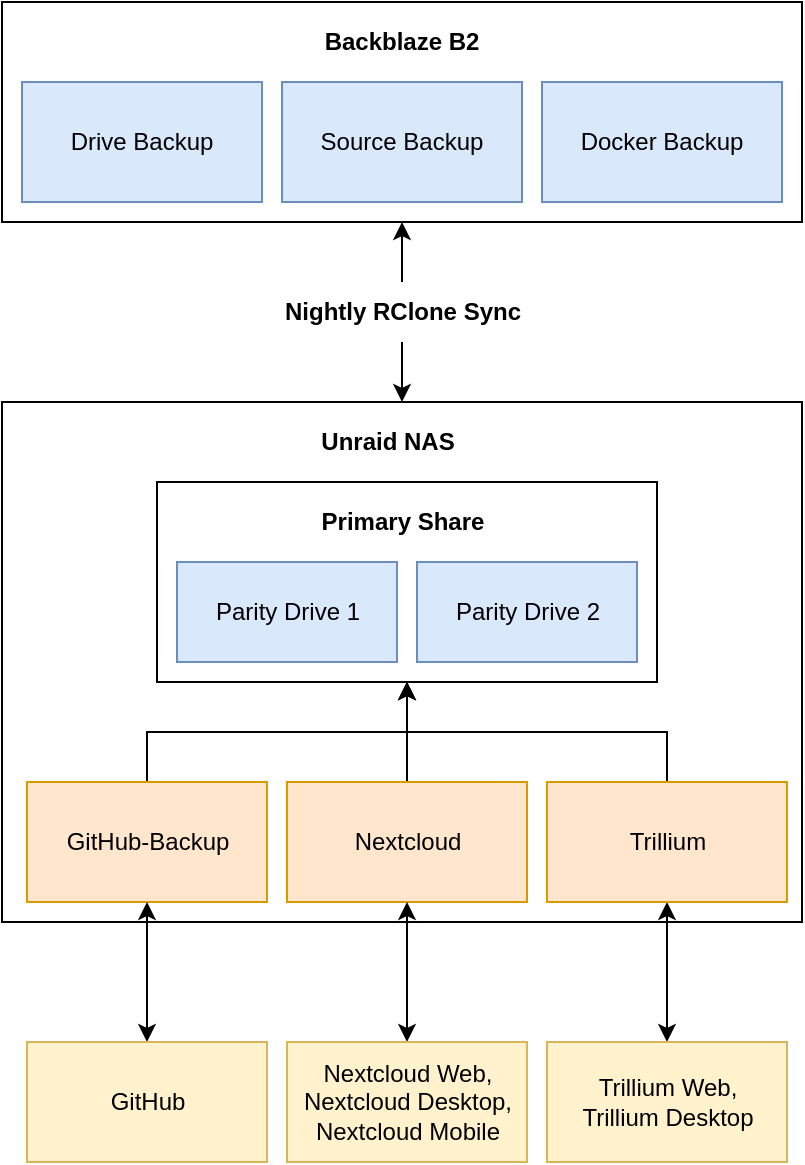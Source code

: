 <mxfile version="16.0.3" type="device"><diagram id="r6VfqMd30a8soXkH29mG" name="Page-1"><mxGraphModel dx="1422" dy="754" grid="1" gridSize="10" guides="1" tooltips="1" connect="1" arrows="1" fold="1" page="1" pageScale="1" pageWidth="850" pageHeight="1100" math="0" shadow="0"><root><mxCell id="0"/><mxCell id="1" parent="0"/><mxCell id="HXGBj7nJmLTQ4qC30ZYF-20" value="" style="rounded=0;whiteSpace=wrap;html=1;" parent="1" vertex="1"><mxGeometry x="225" y="420" width="400" height="260" as="geometry"/></mxCell><mxCell id="HXGBj7nJmLTQ4qC30ZYF-14" value="" style="group;" parent="1" vertex="1" connectable="0"><mxGeometry x="225" y="220" width="400" height="110" as="geometry"/></mxCell><mxCell id="HXGBj7nJmLTQ4qC30ZYF-7" value="" style="rounded=0;whiteSpace=wrap;html=1;" parent="HXGBj7nJmLTQ4qC30ZYF-14" vertex="1"><mxGeometry width="400" height="110" as="geometry"/></mxCell><mxCell id="HXGBj7nJmLTQ4qC30ZYF-8" value="&lt;b&gt;Backblaze B2&lt;/b&gt;" style="text;html=1;strokeColor=none;fillColor=none;align=center;verticalAlign=middle;whiteSpace=wrap;rounded=0;" parent="HXGBj7nJmLTQ4qC30ZYF-14" vertex="1"><mxGeometry x="160" y="10" width="80" height="20" as="geometry"/></mxCell><mxCell id="HXGBj7nJmLTQ4qC30ZYF-10" value="Drive Backup" style="rounded=0;whiteSpace=wrap;html=1;fillColor=#dae8fc;strokeColor=#6c8ebf;" parent="HXGBj7nJmLTQ4qC30ZYF-14" vertex="1"><mxGeometry x="10" y="40" width="120" height="60" as="geometry"/></mxCell><mxCell id="HXGBj7nJmLTQ4qC30ZYF-11" value="Source Backup" style="rounded=0;whiteSpace=wrap;html=1;fillColor=#dae8fc;strokeColor=#6c8ebf;" parent="HXGBj7nJmLTQ4qC30ZYF-14" vertex="1"><mxGeometry x="140" y="40" width="120" height="60" as="geometry"/></mxCell><mxCell id="HXGBj7nJmLTQ4qC30ZYF-12" value="Docker Backup" style="rounded=0;whiteSpace=wrap;html=1;fillColor=#dae8fc;strokeColor=#6c8ebf;" parent="HXGBj7nJmLTQ4qC30ZYF-14" vertex="1"><mxGeometry x="270" y="40" width="120" height="60" as="geometry"/></mxCell><mxCell id="HXGBj7nJmLTQ4qC30ZYF-23" style="edgeStyle=orthogonalEdgeStyle;rounded=0;orthogonalLoop=1;jettySize=auto;html=1;exitX=0.5;exitY=1;exitDx=0;exitDy=0;entryX=0.5;entryY=0;entryDx=0;entryDy=0;" parent="1" source="HXGBj7nJmLTQ4qC30ZYF-15" target="HXGBj7nJmLTQ4qC30ZYF-20" edge="1"><mxGeometry relative="1" as="geometry"/></mxCell><mxCell id="HXGBj7nJmLTQ4qC30ZYF-41" style="edgeStyle=orthogonalEdgeStyle;rounded=0;orthogonalLoop=1;jettySize=auto;html=1;exitX=0.5;exitY=0;exitDx=0;exitDy=0;entryX=0.5;entryY=1;entryDx=0;entryDy=0;startArrow=none;startFill=0;" parent="1" source="HXGBj7nJmLTQ4qC30ZYF-15" target="HXGBj7nJmLTQ4qC30ZYF-7" edge="1"><mxGeometry relative="1" as="geometry"/></mxCell><mxCell id="HXGBj7nJmLTQ4qC30ZYF-15" value="&lt;b&gt;Nightly RClone Sync&lt;/b&gt;" style="text;html=1;strokeColor=none;fillColor=none;align=center;verticalAlign=middle;whiteSpace=wrap;rounded=0;" parent="1" vertex="1"><mxGeometry x="362.5" y="360" width="125" height="30" as="geometry"/></mxCell><mxCell id="HXGBj7nJmLTQ4qC30ZYF-21" value="&lt;b&gt;Unraid NAS&lt;/b&gt;" style="text;html=1;strokeColor=none;fillColor=none;align=center;verticalAlign=middle;whiteSpace=wrap;rounded=0;" parent="1" vertex="1"><mxGeometry x="377.5" y="430" width="80" height="20" as="geometry"/></mxCell><mxCell id="HXGBj7nJmLTQ4qC30ZYF-30" style="edgeStyle=orthogonalEdgeStyle;rounded=0;orthogonalLoop=1;jettySize=auto;html=1;exitX=0.5;exitY=0;exitDx=0;exitDy=0;entryX=0.5;entryY=1;entryDx=0;entryDy=0;" parent="1" source="HXGBj7nJmLTQ4qC30ZYF-24" target="HXGBj7nJmLTQ4qC30ZYF-28" edge="1"><mxGeometry relative="1" as="geometry"/></mxCell><mxCell id="HXGBj7nJmLTQ4qC30ZYF-24" value="GitHub-Backup" style="rounded=0;whiteSpace=wrap;html=1;fillColor=#ffe6cc;strokeColor=#d79b00;" parent="1" vertex="1"><mxGeometry x="237.5" y="610" width="120" height="60" as="geometry"/></mxCell><mxCell id="HXGBj7nJmLTQ4qC30ZYF-31" style="edgeStyle=orthogonalEdgeStyle;rounded=0;orthogonalLoop=1;jettySize=auto;html=1;exitX=0.5;exitY=0;exitDx=0;exitDy=0;entryX=0.5;entryY=1;entryDx=0;entryDy=0;" parent="1" source="HXGBj7nJmLTQ4qC30ZYF-25" target="HXGBj7nJmLTQ4qC30ZYF-28" edge="1"><mxGeometry relative="1" as="geometry"/></mxCell><mxCell id="HXGBj7nJmLTQ4qC30ZYF-25" value="Nextcloud" style="rounded=0;whiteSpace=wrap;html=1;fillColor=#ffe6cc;strokeColor=#d79b00;" parent="1" vertex="1"><mxGeometry x="367.5" y="610" width="120" height="60" as="geometry"/></mxCell><mxCell id="HXGBj7nJmLTQ4qC30ZYF-33" style="edgeStyle=orthogonalEdgeStyle;rounded=0;orthogonalLoop=1;jettySize=auto;html=1;exitX=0.5;exitY=0;exitDx=0;exitDy=0;entryX=0.5;entryY=1;entryDx=0;entryDy=0;" parent="1" source="HXGBj7nJmLTQ4qC30ZYF-26" target="HXGBj7nJmLTQ4qC30ZYF-28" edge="1"><mxGeometry relative="1" as="geometry"/></mxCell><mxCell id="HXGBj7nJmLTQ4qC30ZYF-40" style="edgeStyle=orthogonalEdgeStyle;rounded=0;orthogonalLoop=1;jettySize=auto;html=1;exitX=0.5;exitY=1;exitDx=0;exitDy=0;entryX=0.5;entryY=0;entryDx=0;entryDy=0;startArrow=classic;startFill=1;" parent="1" source="HXGBj7nJmLTQ4qC30ZYF-26" target="HXGBj7nJmLTQ4qC30ZYF-39" edge="1"><mxGeometry relative="1" as="geometry"/></mxCell><mxCell id="HXGBj7nJmLTQ4qC30ZYF-26" value="Trillium" style="rounded=0;whiteSpace=wrap;html=1;fillColor=#ffe6cc;strokeColor=#d79b00;" parent="1" vertex="1"><mxGeometry x="497.5" y="610" width="120" height="60" as="geometry"/></mxCell><mxCell id="HXGBj7nJmLTQ4qC30ZYF-34" value="" style="group" parent="1" vertex="1" connectable="0"><mxGeometry x="302.5" y="460" width="250" height="100" as="geometry"/></mxCell><mxCell id="HXGBj7nJmLTQ4qC30ZYF-28" value="" style="rounded=0;whiteSpace=wrap;html=1;" parent="HXGBj7nJmLTQ4qC30ZYF-34" vertex="1"><mxGeometry width="250" height="100" as="geometry"/></mxCell><mxCell id="HXGBj7nJmLTQ4qC30ZYF-4" value="Parity Drive 1" style="rounded=0;whiteSpace=wrap;html=1;fillColor=#dae8fc;strokeColor=#6c8ebf;" parent="HXGBj7nJmLTQ4qC30ZYF-34" vertex="1"><mxGeometry x="10" y="40" width="110" height="50" as="geometry"/></mxCell><mxCell id="HXGBj7nJmLTQ4qC30ZYF-5" value="Parity Drive 2" style="rounded=0;whiteSpace=wrap;html=1;fillColor=#dae8fc;strokeColor=#6c8ebf;" parent="HXGBj7nJmLTQ4qC30ZYF-34" vertex="1"><mxGeometry x="130" y="40" width="110" height="50" as="geometry"/></mxCell><mxCell id="HXGBj7nJmLTQ4qC30ZYF-29" value="&lt;b&gt;Primary Share&lt;/b&gt;" style="text;html=1;strokeColor=none;fillColor=none;align=center;verticalAlign=middle;whiteSpace=wrap;rounded=0;" parent="HXGBj7nJmLTQ4qC30ZYF-34" vertex="1"><mxGeometry x="80" y="10" width="85" height="20" as="geometry"/></mxCell><mxCell id="HXGBj7nJmLTQ4qC30ZYF-36" style="edgeStyle=orthogonalEdgeStyle;rounded=0;orthogonalLoop=1;jettySize=auto;html=1;exitX=0.5;exitY=0;exitDx=0;exitDy=0;entryX=0.5;entryY=1;entryDx=0;entryDy=0;startArrow=classic;startFill=1;" parent="1" source="HXGBj7nJmLTQ4qC30ZYF-35" target="HXGBj7nJmLTQ4qC30ZYF-24" edge="1"><mxGeometry relative="1" as="geometry"/></mxCell><mxCell id="HXGBj7nJmLTQ4qC30ZYF-35" value="GitHub" style="rounded=0;whiteSpace=wrap;html=1;fillColor=#fff2cc;strokeColor=#d6b656;" parent="1" vertex="1"><mxGeometry x="237.5" y="740" width="120" height="60" as="geometry"/></mxCell><mxCell id="HXGBj7nJmLTQ4qC30ZYF-38" style="edgeStyle=orthogonalEdgeStyle;rounded=0;orthogonalLoop=1;jettySize=auto;html=1;exitX=0.5;exitY=0;exitDx=0;exitDy=0;entryX=0.5;entryY=1;entryDx=0;entryDy=0;startArrow=classic;startFill=1;" parent="1" source="HXGBj7nJmLTQ4qC30ZYF-37" target="HXGBj7nJmLTQ4qC30ZYF-25" edge="1"><mxGeometry relative="1" as="geometry"/></mxCell><mxCell id="HXGBj7nJmLTQ4qC30ZYF-37" value="Nextcloud Web,&lt;br&gt;Nextcloud Desktop,&lt;br&gt;Nextcloud Mobile" style="rounded=0;whiteSpace=wrap;html=1;fillColor=#fff2cc;strokeColor=#d6b656;" parent="1" vertex="1"><mxGeometry x="367.5" y="740" width="120" height="60" as="geometry"/></mxCell><mxCell id="HXGBj7nJmLTQ4qC30ZYF-39" value="Trillium Web,&lt;br&gt;Trillium Desktop" style="rounded=0;whiteSpace=wrap;html=1;fillColor=#fff2cc;strokeColor=#d6b656;" parent="1" vertex="1"><mxGeometry x="497.5" y="740" width="120" height="60" as="geometry"/></mxCell></root></mxGraphModel></diagram></mxfile>